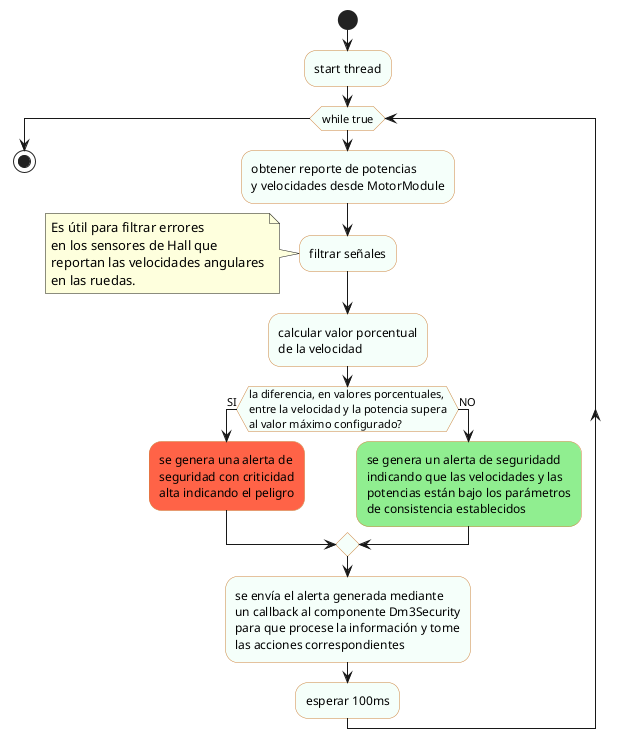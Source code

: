 @startuml Diagrama_de_flujo_Dm3Security_Pows
skinparam activity {
    BackgroundColor MintCream
    BorderColor Peru
    FontName Verdana
}
start
:start thread;
while(while true)

:obtener reporte de potencias\ny velocidades desde MotorModule;
:filtrar señales;
note left
    Es útil para filtrar errores
    en los sensores de Hall que
    reportan las velocidades angulares
    en las ruedas.
end note
:calcular valor porcentual\nde la velocidad;
if(la diferencia, en valores porcentuales,\nentre la velocidad y la potencia supera\nal valor máximo configurado?) then (SI)
    #Tomato:se genera una alerta de\nseguridad con criticidad\nalta indicando el peligro;
else (NO)
    #LightGreen:se genera un alerta de seguridadd\nindicando que las velocidades y las\npotencias están bajo los parámetros\nde consistencia establecidos;
endif
:se envía el alerta generada mediante\nun callback al componente Dm3Security\npara que procese la información y tome\nlas acciones correspondientes;
:esperar 100ms;
endwhile
stop

@enduml

' SVG URL: ![Diagrama_de_flujo_Dm3Security_Speeds](http://www.plantuml.com/plantuml/svg/PLFBRbCn4DtxAqPYaqWLAcANBAXeUKca81MnYXHDxBcfMzjp6Vi6AiJ7z0DO87RTtXzZxAHDAx98Odlcd3DpPavoGIb3373cSICOSULerONXYbTdyUK5sK5ykLbTz4GkctpjKuyQ1cYBt-eB_3IWdzTehpV2GtAd75XWuLCv5SAuUsLn9BkNpoH3ktpBgPnZ9FXAuZ2X-MMQ63DhFr0kDT_DpVTB7sZIlg78G5DZPhmkb4X0g6Sf18wWPxso7lCotS2M0bllq57MjwpF2oui2tP3eBcPTJuKGO5CunyCbEScQJe4wahJzYR3U5TyW5eit4UJ20lb5a490cS5IBdULGNlCGJuDb1xtob3ZSByH0wcpH3mCOm6Q5aEytD3oK5LOcOMWwrniCNQDGMpbCg0OPcKAk01SsvyDz4BvpkIreAZ2jlobE-GIVbecVIlFCs7ctgyRn_aeIV1PSAmfuxZxGyV6Iodpcy6GSUlfkgESamkFanR6S--SCJ2iqomgSOW30b1ARK5sffbogIPZKrXmEfC-KPUUJJ49-Sj9iT0sdCANcTfRYWetkJyqvxZezzSbdT2b9xm76ZWWKLn3v1goNykr9frKXw61YYNyJR16g-u6Ql6ZxUHYd1k7LVPsUTzZpGOru4KZ7Lqr3JVcQg9qdRyZRM6lQQTI8SGoNbCHJkXWjNRiDQ5qIZ5ZJrNLmWUxTkoRLbJtWjRoiqodpgMYDQFVvDMK3WgNgqChVKAaXLDr7C5TBv2ghYP7gaExulZuxWJsrP9TurxOqxqhDl_3m00 "Diagrama_de_flujo_Dm3Security_Speeds")
